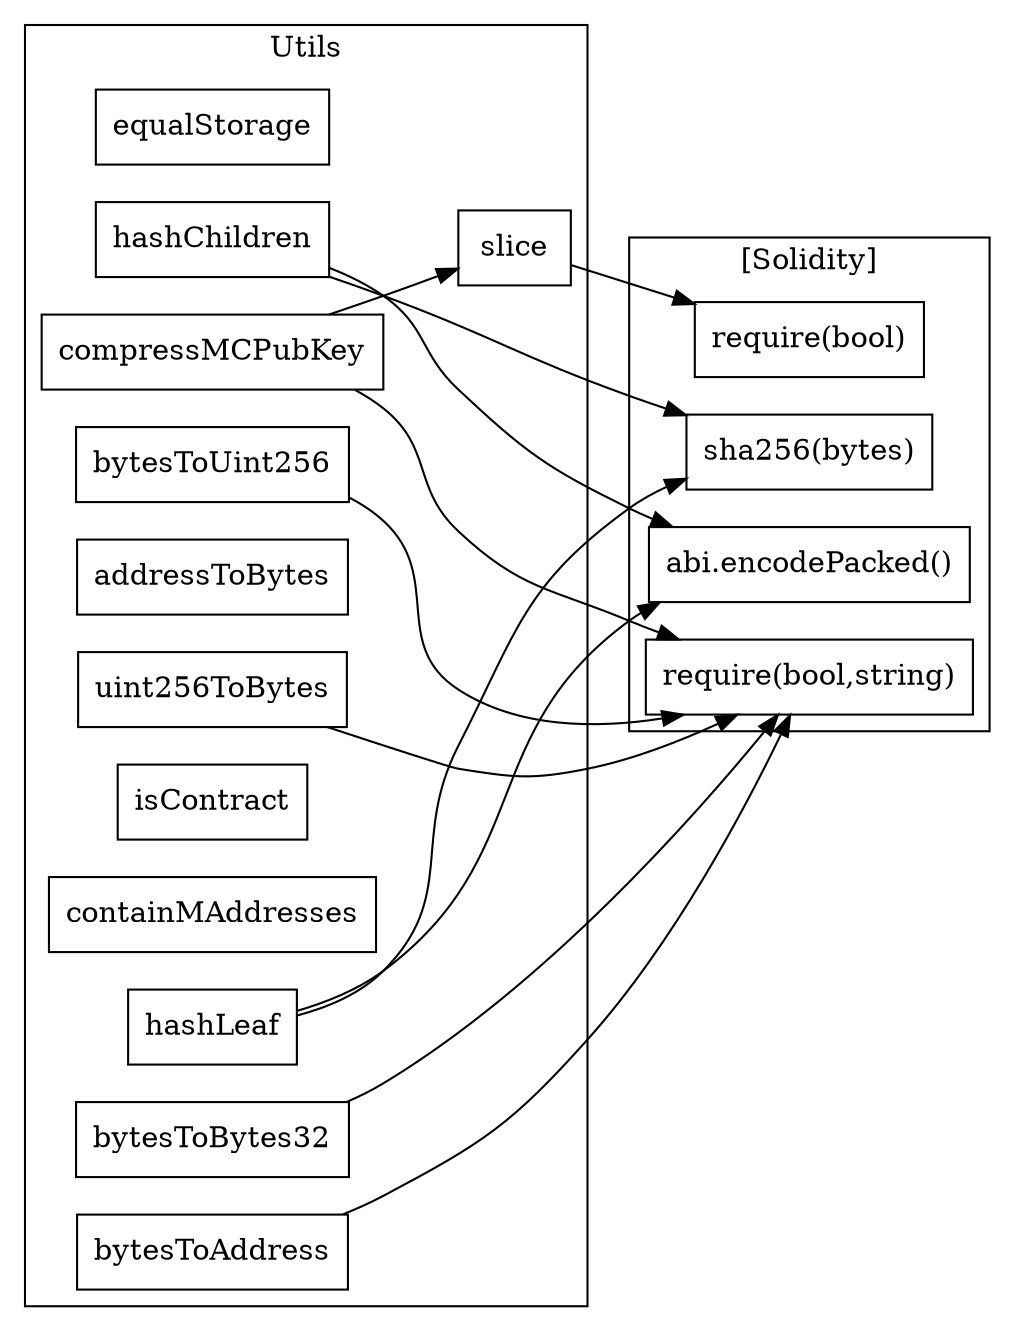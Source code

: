 strict digraph {
rankdir="LR"
node [shape=box]
subgraph cluster_1573_Utils {
label = "Utils"
"1573_equalStorage" [label="equalStorage"]
"1573_hashChildren" [label="hashChildren"]
"1573_compressMCPubKey" [label="compressMCPubKey"]
"1573_bytesToUint256" [label="bytesToUint256"]
"1573_addressToBytes" [label="addressToBytes"]
"1573_uint256ToBytes" [label="uint256ToBytes"]
"1573_isContract" [label="isContract"]
"1573_slice" [label="slice"]
"1573_containMAddresses" [label="containMAddresses"]
"1573_bytesToBytes32" [label="bytesToBytes32"]
"1573_hashLeaf" [label="hashLeaf"]
"1573_bytesToAddress" [label="bytesToAddress"]
"1573_compressMCPubKey" -> "1573_slice"
}subgraph cluster_solidity {
label = "[Solidity]"
"sha256(bytes)" 
"require(bool)" 
"require(bool,string)" 
"abi.encodePacked()" 
"1573_hashLeaf" -> "abi.encodePacked()"
"1573_bytesToAddress" -> "require(bool,string)"
"1573_slice" -> "require(bool)"
"1573_hashChildren" -> "sha256(bytes)"
"1573_hashLeaf" -> "sha256(bytes)"
"1573_compressMCPubKey" -> "require(bool,string)"
"1573_bytesToBytes32" -> "require(bool,string)"
"1573_hashChildren" -> "abi.encodePacked()"
"1573_bytesToUint256" -> "require(bool,string)"
"1573_uint256ToBytes" -> "require(bool,string)"
}
}
